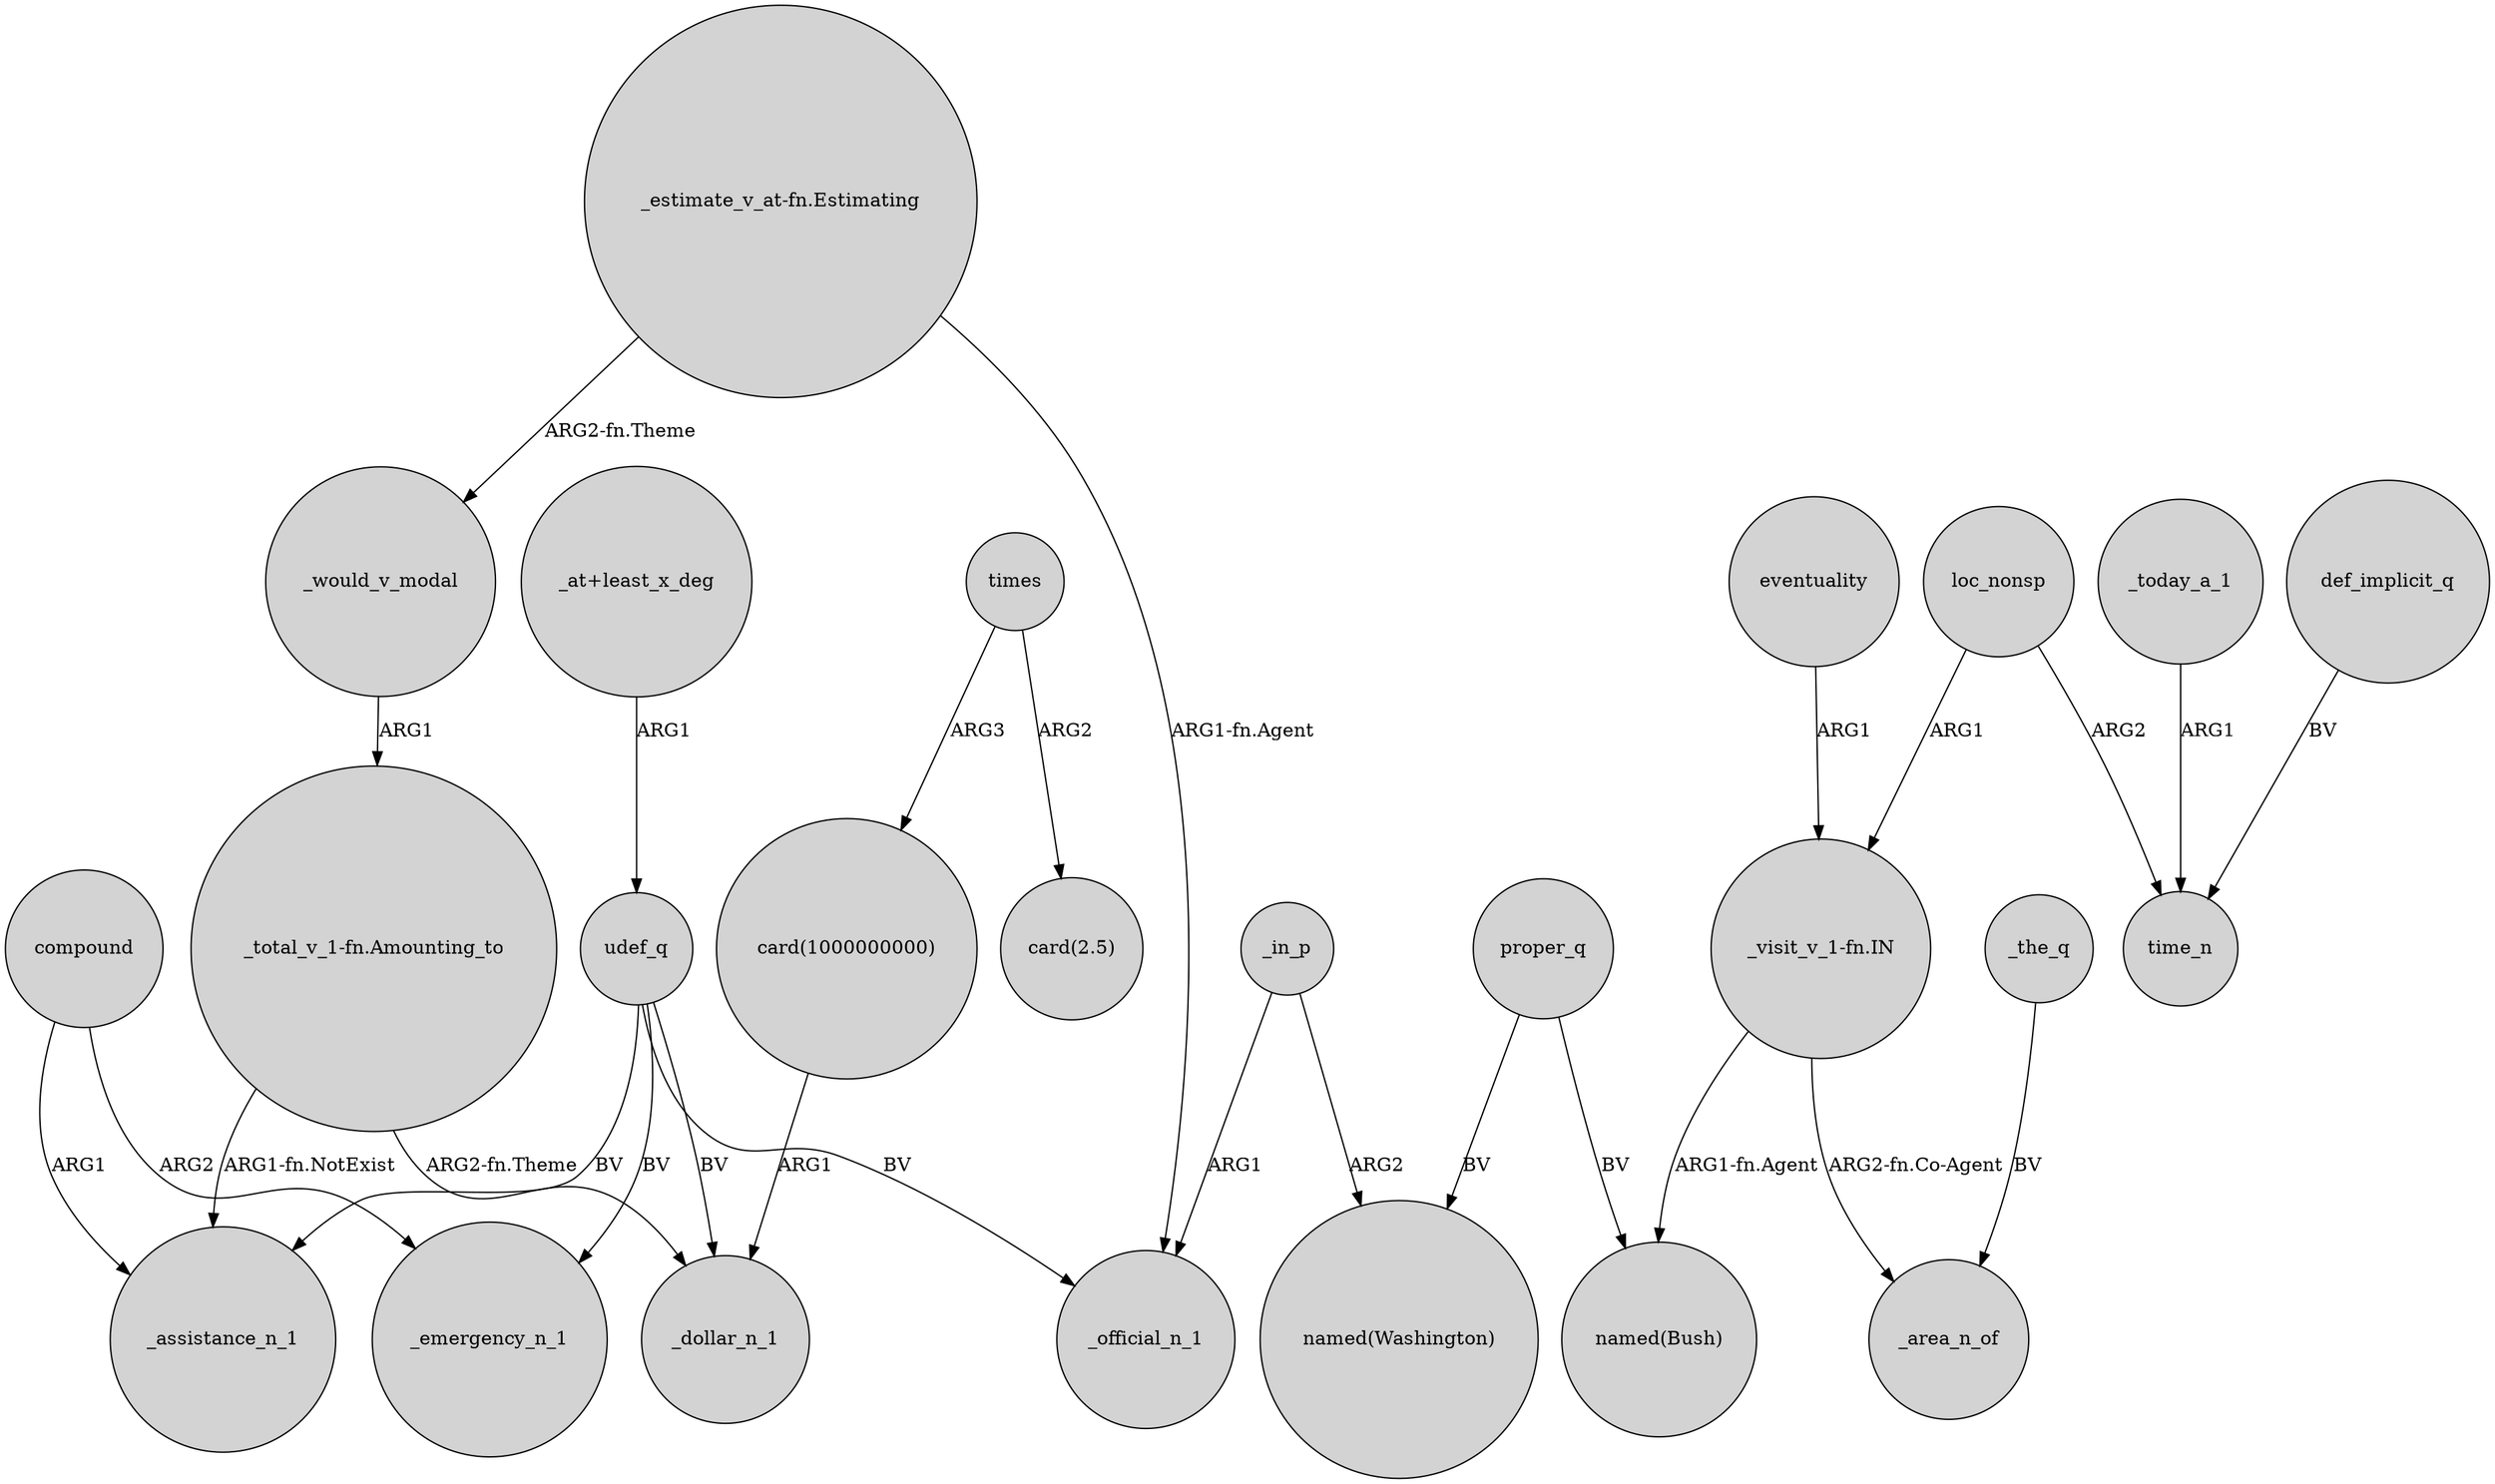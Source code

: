 digraph {
	node [shape=circle style=filled]
	compound -> _emergency_n_1 [label=ARG2]
	_would_v_modal -> "_total_v_1-fn.Amounting_to" [label=ARG1]
	_today_a_1 -> time_n [label=ARG1]
	compound -> _assistance_n_1 [label=ARG1]
	"_total_v_1-fn.Amounting_to" -> _assistance_n_1 [label="ARG1-fn.NotExist"]
	eventuality -> "_visit_v_1-fn.IN" [label=ARG1]
	loc_nonsp -> time_n [label=ARG2]
	proper_q -> "named(Washington)" [label=BV]
	times -> "card(1000000000)" [label=ARG3]
	"_at+least_x_deg" -> udef_q [label=ARG1]
	_in_p -> _official_n_1 [label=ARG1]
	udef_q -> _assistance_n_1 [label=BV]
	"_estimate_v_at-fn.Estimating" -> _would_v_modal [label="ARG2-fn.Theme"]
	udef_q -> _official_n_1 [label=BV]
	udef_q -> _emergency_n_1 [label=BV]
	times -> "card(2.5)" [label=ARG2]
	"_estimate_v_at-fn.Estimating" -> _official_n_1 [label="ARG1-fn.Agent"]
	proper_q -> "named(Bush)" [label=BV]
	_the_q -> _area_n_of [label=BV]
	"_visit_v_1-fn.IN" -> _area_n_of [label="ARG2-fn.Co-Agent"]
	_in_p -> "named(Washington)" [label=ARG2]
	"card(1000000000)" -> _dollar_n_1 [label=ARG1]
	"_visit_v_1-fn.IN" -> "named(Bush)" [label="ARG1-fn.Agent"]
	"_total_v_1-fn.Amounting_to" -> _dollar_n_1 [label="ARG2-fn.Theme"]
	udef_q -> _dollar_n_1 [label=BV]
	def_implicit_q -> time_n [label=BV]
	loc_nonsp -> "_visit_v_1-fn.IN" [label=ARG1]
}
